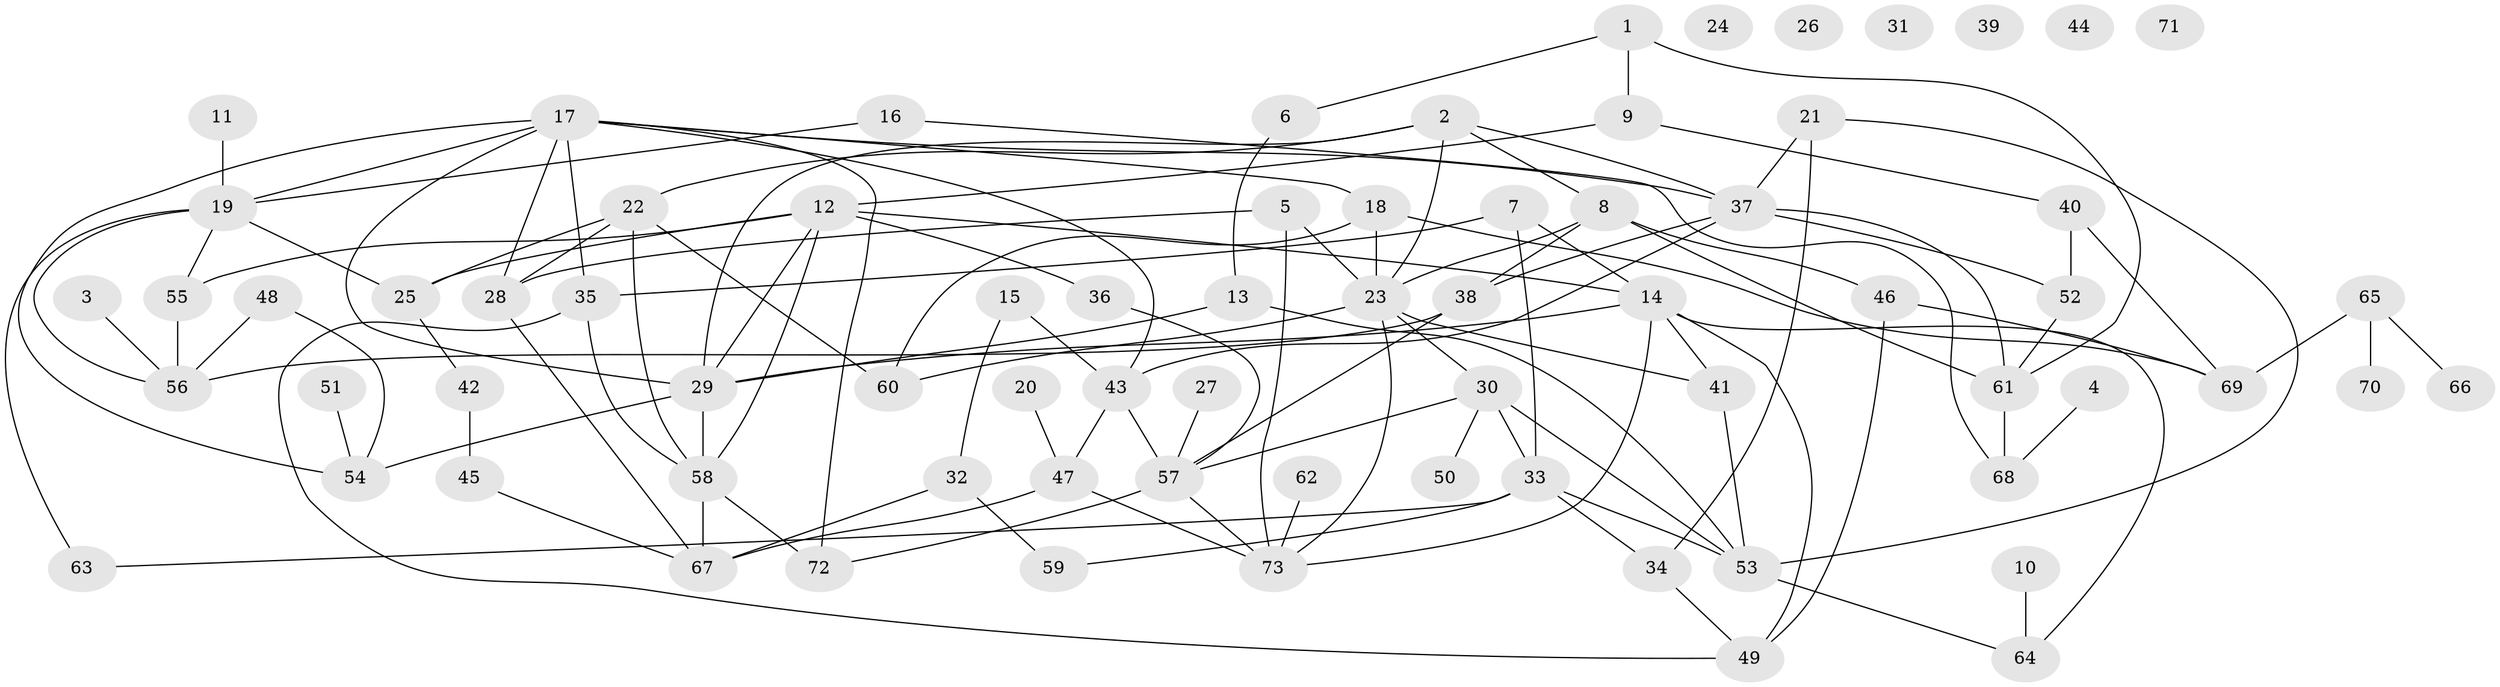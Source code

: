 // Generated by graph-tools (version 1.1) at 2025/12/03/09/25 04:12:55]
// undirected, 73 vertices, 121 edges
graph export_dot {
graph [start="1"]
  node [color=gray90,style=filled];
  1;
  2;
  3;
  4;
  5;
  6;
  7;
  8;
  9;
  10;
  11;
  12;
  13;
  14;
  15;
  16;
  17;
  18;
  19;
  20;
  21;
  22;
  23;
  24;
  25;
  26;
  27;
  28;
  29;
  30;
  31;
  32;
  33;
  34;
  35;
  36;
  37;
  38;
  39;
  40;
  41;
  42;
  43;
  44;
  45;
  46;
  47;
  48;
  49;
  50;
  51;
  52;
  53;
  54;
  55;
  56;
  57;
  58;
  59;
  60;
  61;
  62;
  63;
  64;
  65;
  66;
  67;
  68;
  69;
  70;
  71;
  72;
  73;
  1 -- 6;
  1 -- 9;
  1 -- 61;
  2 -- 8;
  2 -- 22;
  2 -- 23;
  2 -- 29;
  2 -- 37;
  3 -- 56;
  4 -- 68;
  5 -- 23;
  5 -- 28;
  5 -- 73;
  6 -- 13;
  7 -- 14;
  7 -- 33;
  7 -- 35;
  8 -- 23;
  8 -- 38;
  8 -- 46;
  8 -- 61;
  9 -- 12;
  9 -- 40;
  10 -- 64;
  11 -- 19;
  12 -- 14;
  12 -- 25;
  12 -- 29;
  12 -- 36;
  12 -- 55;
  12 -- 58;
  13 -- 29;
  13 -- 53;
  14 -- 29;
  14 -- 41;
  14 -- 49;
  14 -- 64;
  14 -- 73;
  15 -- 32;
  15 -- 43;
  16 -- 19;
  16 -- 68;
  17 -- 18;
  17 -- 19;
  17 -- 28;
  17 -- 29;
  17 -- 35;
  17 -- 37;
  17 -- 43;
  17 -- 54;
  17 -- 72;
  18 -- 23;
  18 -- 60;
  18 -- 69;
  19 -- 25;
  19 -- 55;
  19 -- 56;
  19 -- 63;
  20 -- 47;
  21 -- 34;
  21 -- 37;
  21 -- 53;
  22 -- 25;
  22 -- 28;
  22 -- 58;
  22 -- 60;
  23 -- 30;
  23 -- 41;
  23 -- 60;
  23 -- 73;
  25 -- 42;
  27 -- 57;
  28 -- 67;
  29 -- 54;
  29 -- 58;
  30 -- 33;
  30 -- 50;
  30 -- 53;
  30 -- 57;
  32 -- 59;
  32 -- 67;
  33 -- 34;
  33 -- 53;
  33 -- 59;
  33 -- 63;
  34 -- 49;
  35 -- 49;
  35 -- 58;
  36 -- 57;
  37 -- 38;
  37 -- 43;
  37 -- 52;
  37 -- 61;
  38 -- 56;
  38 -- 57;
  40 -- 52;
  40 -- 69;
  41 -- 53;
  42 -- 45;
  43 -- 47;
  43 -- 57;
  45 -- 67;
  46 -- 49;
  46 -- 69;
  47 -- 67;
  47 -- 73;
  48 -- 54;
  48 -- 56;
  51 -- 54;
  52 -- 61;
  53 -- 64;
  55 -- 56;
  57 -- 72;
  57 -- 73;
  58 -- 67;
  58 -- 72;
  61 -- 68;
  62 -- 73;
  65 -- 66;
  65 -- 69;
  65 -- 70;
}
